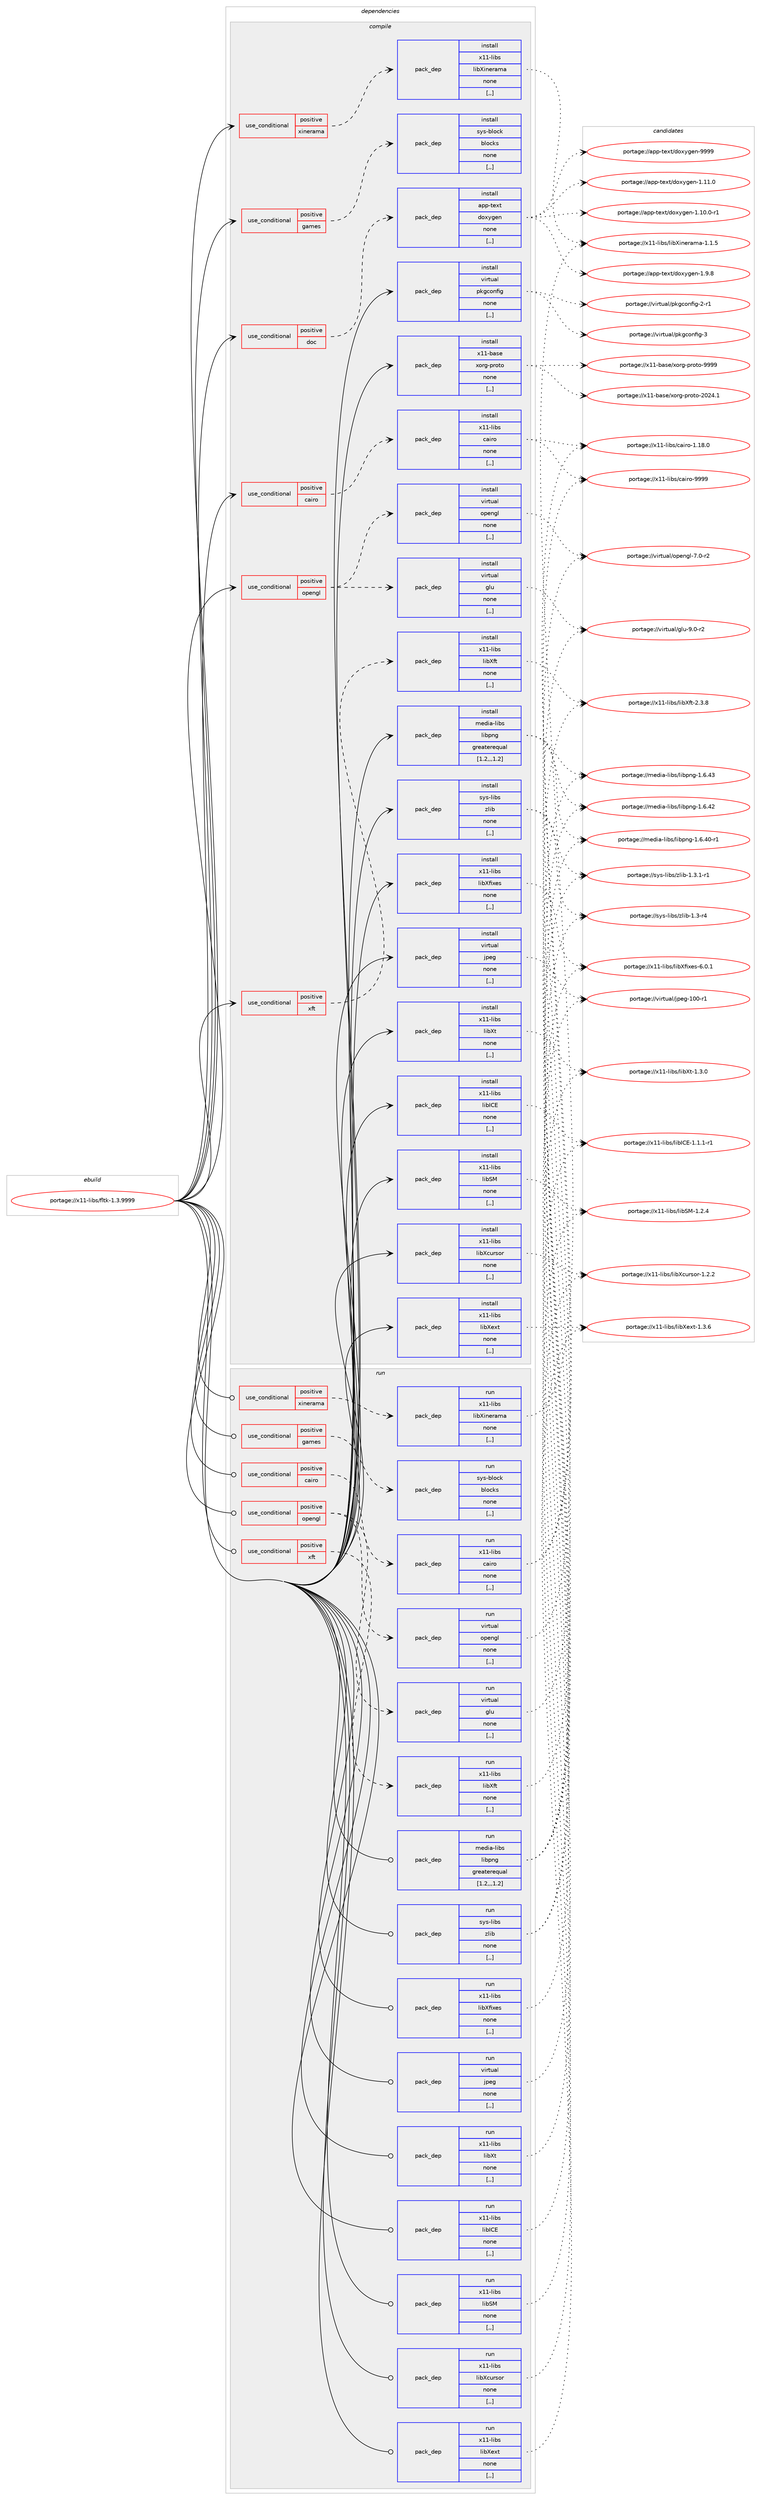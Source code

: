 digraph prolog {

# *************
# Graph options
# *************

newrank=true;
concentrate=true;
compound=true;
graph [rankdir=LR,fontname=Helvetica,fontsize=10,ranksep=1.5];#, ranksep=2.5, nodesep=0.2];
edge  [arrowhead=vee];
node  [fontname=Helvetica,fontsize=10];

# **********
# The ebuild
# **********

subgraph cluster_leftcol {
color=gray;
label=<<i>ebuild</i>>;
id [label="portage://x11-libs/fltk-1.3.9999", color=red, width=4, href="../x11-libs/fltk-1.3.9999.svg"];
}

# ****************
# The dependencies
# ****************

subgraph cluster_midcol {
color=gray;
label=<<i>dependencies</i>>;
subgraph cluster_compile {
fillcolor="#eeeeee";
style=filled;
label=<<i>compile</i>>;
subgraph cond121572 {
dependency457234 [label=<<TABLE BORDER="0" CELLBORDER="1" CELLSPACING="0" CELLPADDING="4"><TR><TD ROWSPAN="3" CELLPADDING="10">use_conditional</TD></TR><TR><TD>positive</TD></TR><TR><TD>cairo</TD></TR></TABLE>>, shape=none, color=red];
subgraph pack332285 {
dependency457235 [label=<<TABLE BORDER="0" CELLBORDER="1" CELLSPACING="0" CELLPADDING="4" WIDTH="220"><TR><TD ROWSPAN="6" CELLPADDING="30">pack_dep</TD></TR><TR><TD WIDTH="110">install</TD></TR><TR><TD>x11-libs</TD></TR><TR><TD>cairo</TD></TR><TR><TD>none</TD></TR><TR><TD>[,,]</TD></TR></TABLE>>, shape=none, color=blue];
}
dependency457234:e -> dependency457235:w [weight=20,style="dashed",arrowhead="vee"];
}
id:e -> dependency457234:w [weight=20,style="solid",arrowhead="vee"];
subgraph cond121573 {
dependency457236 [label=<<TABLE BORDER="0" CELLBORDER="1" CELLSPACING="0" CELLPADDING="4"><TR><TD ROWSPAN="3" CELLPADDING="10">use_conditional</TD></TR><TR><TD>positive</TD></TR><TR><TD>doc</TD></TR></TABLE>>, shape=none, color=red];
subgraph pack332286 {
dependency457237 [label=<<TABLE BORDER="0" CELLBORDER="1" CELLSPACING="0" CELLPADDING="4" WIDTH="220"><TR><TD ROWSPAN="6" CELLPADDING="30">pack_dep</TD></TR><TR><TD WIDTH="110">install</TD></TR><TR><TD>app-text</TD></TR><TR><TD>doxygen</TD></TR><TR><TD>none</TD></TR><TR><TD>[,,]</TD></TR></TABLE>>, shape=none, color=blue];
}
dependency457236:e -> dependency457237:w [weight=20,style="dashed",arrowhead="vee"];
}
id:e -> dependency457236:w [weight=20,style="solid",arrowhead="vee"];
subgraph cond121574 {
dependency457238 [label=<<TABLE BORDER="0" CELLBORDER="1" CELLSPACING="0" CELLPADDING="4"><TR><TD ROWSPAN="3" CELLPADDING="10">use_conditional</TD></TR><TR><TD>positive</TD></TR><TR><TD>games</TD></TR></TABLE>>, shape=none, color=red];
subgraph pack332287 {
dependency457239 [label=<<TABLE BORDER="0" CELLBORDER="1" CELLSPACING="0" CELLPADDING="4" WIDTH="220"><TR><TD ROWSPAN="6" CELLPADDING="30">pack_dep</TD></TR><TR><TD WIDTH="110">install</TD></TR><TR><TD>sys-block</TD></TR><TR><TD>blocks</TD></TR><TR><TD>none</TD></TR><TR><TD>[,,]</TD></TR></TABLE>>, shape=none, color=blue];
}
dependency457238:e -> dependency457239:w [weight=20,style="dashed",arrowhead="vee"];
}
id:e -> dependency457238:w [weight=20,style="solid",arrowhead="vee"];
subgraph cond121575 {
dependency457240 [label=<<TABLE BORDER="0" CELLBORDER="1" CELLSPACING="0" CELLPADDING="4"><TR><TD ROWSPAN="3" CELLPADDING="10">use_conditional</TD></TR><TR><TD>positive</TD></TR><TR><TD>opengl</TD></TR></TABLE>>, shape=none, color=red];
subgraph pack332288 {
dependency457241 [label=<<TABLE BORDER="0" CELLBORDER="1" CELLSPACING="0" CELLPADDING="4" WIDTH="220"><TR><TD ROWSPAN="6" CELLPADDING="30">pack_dep</TD></TR><TR><TD WIDTH="110">install</TD></TR><TR><TD>virtual</TD></TR><TR><TD>glu</TD></TR><TR><TD>none</TD></TR><TR><TD>[,,]</TD></TR></TABLE>>, shape=none, color=blue];
}
dependency457240:e -> dependency457241:w [weight=20,style="dashed",arrowhead="vee"];
subgraph pack332289 {
dependency457242 [label=<<TABLE BORDER="0" CELLBORDER="1" CELLSPACING="0" CELLPADDING="4" WIDTH="220"><TR><TD ROWSPAN="6" CELLPADDING="30">pack_dep</TD></TR><TR><TD WIDTH="110">install</TD></TR><TR><TD>virtual</TD></TR><TR><TD>opengl</TD></TR><TR><TD>none</TD></TR><TR><TD>[,,]</TD></TR></TABLE>>, shape=none, color=blue];
}
dependency457240:e -> dependency457242:w [weight=20,style="dashed",arrowhead="vee"];
}
id:e -> dependency457240:w [weight=20,style="solid",arrowhead="vee"];
subgraph cond121576 {
dependency457243 [label=<<TABLE BORDER="0" CELLBORDER="1" CELLSPACING="0" CELLPADDING="4"><TR><TD ROWSPAN="3" CELLPADDING="10">use_conditional</TD></TR><TR><TD>positive</TD></TR><TR><TD>xft</TD></TR></TABLE>>, shape=none, color=red];
subgraph pack332290 {
dependency457244 [label=<<TABLE BORDER="0" CELLBORDER="1" CELLSPACING="0" CELLPADDING="4" WIDTH="220"><TR><TD ROWSPAN="6" CELLPADDING="30">pack_dep</TD></TR><TR><TD WIDTH="110">install</TD></TR><TR><TD>x11-libs</TD></TR><TR><TD>libXft</TD></TR><TR><TD>none</TD></TR><TR><TD>[,,]</TD></TR></TABLE>>, shape=none, color=blue];
}
dependency457243:e -> dependency457244:w [weight=20,style="dashed",arrowhead="vee"];
}
id:e -> dependency457243:w [weight=20,style="solid",arrowhead="vee"];
subgraph cond121577 {
dependency457245 [label=<<TABLE BORDER="0" CELLBORDER="1" CELLSPACING="0" CELLPADDING="4"><TR><TD ROWSPAN="3" CELLPADDING="10">use_conditional</TD></TR><TR><TD>positive</TD></TR><TR><TD>xinerama</TD></TR></TABLE>>, shape=none, color=red];
subgraph pack332291 {
dependency457246 [label=<<TABLE BORDER="0" CELLBORDER="1" CELLSPACING="0" CELLPADDING="4" WIDTH="220"><TR><TD ROWSPAN="6" CELLPADDING="30">pack_dep</TD></TR><TR><TD WIDTH="110">install</TD></TR><TR><TD>x11-libs</TD></TR><TR><TD>libXinerama</TD></TR><TR><TD>none</TD></TR><TR><TD>[,,]</TD></TR></TABLE>>, shape=none, color=blue];
}
dependency457245:e -> dependency457246:w [weight=20,style="dashed",arrowhead="vee"];
}
id:e -> dependency457245:w [weight=20,style="solid",arrowhead="vee"];
subgraph pack332292 {
dependency457247 [label=<<TABLE BORDER="0" CELLBORDER="1" CELLSPACING="0" CELLPADDING="4" WIDTH="220"><TR><TD ROWSPAN="6" CELLPADDING="30">pack_dep</TD></TR><TR><TD WIDTH="110">install</TD></TR><TR><TD>media-libs</TD></TR><TR><TD>libpng</TD></TR><TR><TD>greaterequal</TD></TR><TR><TD>[1.2,,,1.2]</TD></TR></TABLE>>, shape=none, color=blue];
}
id:e -> dependency457247:w [weight=20,style="solid",arrowhead="vee"];
subgraph pack332293 {
dependency457248 [label=<<TABLE BORDER="0" CELLBORDER="1" CELLSPACING="0" CELLPADDING="4" WIDTH="220"><TR><TD ROWSPAN="6" CELLPADDING="30">pack_dep</TD></TR><TR><TD WIDTH="110">install</TD></TR><TR><TD>sys-libs</TD></TR><TR><TD>zlib</TD></TR><TR><TD>none</TD></TR><TR><TD>[,,]</TD></TR></TABLE>>, shape=none, color=blue];
}
id:e -> dependency457248:w [weight=20,style="solid",arrowhead="vee"];
subgraph pack332294 {
dependency457249 [label=<<TABLE BORDER="0" CELLBORDER="1" CELLSPACING="0" CELLPADDING="4" WIDTH="220"><TR><TD ROWSPAN="6" CELLPADDING="30">pack_dep</TD></TR><TR><TD WIDTH="110">install</TD></TR><TR><TD>virtual</TD></TR><TR><TD>jpeg</TD></TR><TR><TD>none</TD></TR><TR><TD>[,,]</TD></TR></TABLE>>, shape=none, color=blue];
}
id:e -> dependency457249:w [weight=20,style="solid",arrowhead="vee"];
subgraph pack332295 {
dependency457250 [label=<<TABLE BORDER="0" CELLBORDER="1" CELLSPACING="0" CELLPADDING="4" WIDTH="220"><TR><TD ROWSPAN="6" CELLPADDING="30">pack_dep</TD></TR><TR><TD WIDTH="110">install</TD></TR><TR><TD>virtual</TD></TR><TR><TD>pkgconfig</TD></TR><TR><TD>none</TD></TR><TR><TD>[,,]</TD></TR></TABLE>>, shape=none, color=blue];
}
id:e -> dependency457250:w [weight=20,style="solid",arrowhead="vee"];
subgraph pack332296 {
dependency457251 [label=<<TABLE BORDER="0" CELLBORDER="1" CELLSPACING="0" CELLPADDING="4" WIDTH="220"><TR><TD ROWSPAN="6" CELLPADDING="30">pack_dep</TD></TR><TR><TD WIDTH="110">install</TD></TR><TR><TD>x11-base</TD></TR><TR><TD>xorg-proto</TD></TR><TR><TD>none</TD></TR><TR><TD>[,,]</TD></TR></TABLE>>, shape=none, color=blue];
}
id:e -> dependency457251:w [weight=20,style="solid",arrowhead="vee"];
subgraph pack332297 {
dependency457252 [label=<<TABLE BORDER="0" CELLBORDER="1" CELLSPACING="0" CELLPADDING="4" WIDTH="220"><TR><TD ROWSPAN="6" CELLPADDING="30">pack_dep</TD></TR><TR><TD WIDTH="110">install</TD></TR><TR><TD>x11-libs</TD></TR><TR><TD>libICE</TD></TR><TR><TD>none</TD></TR><TR><TD>[,,]</TD></TR></TABLE>>, shape=none, color=blue];
}
id:e -> dependency457252:w [weight=20,style="solid",arrowhead="vee"];
subgraph pack332298 {
dependency457253 [label=<<TABLE BORDER="0" CELLBORDER="1" CELLSPACING="0" CELLPADDING="4" WIDTH="220"><TR><TD ROWSPAN="6" CELLPADDING="30">pack_dep</TD></TR><TR><TD WIDTH="110">install</TD></TR><TR><TD>x11-libs</TD></TR><TR><TD>libSM</TD></TR><TR><TD>none</TD></TR><TR><TD>[,,]</TD></TR></TABLE>>, shape=none, color=blue];
}
id:e -> dependency457253:w [weight=20,style="solid",arrowhead="vee"];
subgraph pack332299 {
dependency457254 [label=<<TABLE BORDER="0" CELLBORDER="1" CELLSPACING="0" CELLPADDING="4" WIDTH="220"><TR><TD ROWSPAN="6" CELLPADDING="30">pack_dep</TD></TR><TR><TD WIDTH="110">install</TD></TR><TR><TD>x11-libs</TD></TR><TR><TD>libXcursor</TD></TR><TR><TD>none</TD></TR><TR><TD>[,,]</TD></TR></TABLE>>, shape=none, color=blue];
}
id:e -> dependency457254:w [weight=20,style="solid",arrowhead="vee"];
subgraph pack332300 {
dependency457255 [label=<<TABLE BORDER="0" CELLBORDER="1" CELLSPACING="0" CELLPADDING="4" WIDTH="220"><TR><TD ROWSPAN="6" CELLPADDING="30">pack_dep</TD></TR><TR><TD WIDTH="110">install</TD></TR><TR><TD>x11-libs</TD></TR><TR><TD>libXext</TD></TR><TR><TD>none</TD></TR><TR><TD>[,,]</TD></TR></TABLE>>, shape=none, color=blue];
}
id:e -> dependency457255:w [weight=20,style="solid",arrowhead="vee"];
subgraph pack332301 {
dependency457256 [label=<<TABLE BORDER="0" CELLBORDER="1" CELLSPACING="0" CELLPADDING="4" WIDTH="220"><TR><TD ROWSPAN="6" CELLPADDING="30">pack_dep</TD></TR><TR><TD WIDTH="110">install</TD></TR><TR><TD>x11-libs</TD></TR><TR><TD>libXfixes</TD></TR><TR><TD>none</TD></TR><TR><TD>[,,]</TD></TR></TABLE>>, shape=none, color=blue];
}
id:e -> dependency457256:w [weight=20,style="solid",arrowhead="vee"];
subgraph pack332302 {
dependency457257 [label=<<TABLE BORDER="0" CELLBORDER="1" CELLSPACING="0" CELLPADDING="4" WIDTH="220"><TR><TD ROWSPAN="6" CELLPADDING="30">pack_dep</TD></TR><TR><TD WIDTH="110">install</TD></TR><TR><TD>x11-libs</TD></TR><TR><TD>libXt</TD></TR><TR><TD>none</TD></TR><TR><TD>[,,]</TD></TR></TABLE>>, shape=none, color=blue];
}
id:e -> dependency457257:w [weight=20,style="solid",arrowhead="vee"];
}
subgraph cluster_compileandrun {
fillcolor="#eeeeee";
style=filled;
label=<<i>compile and run</i>>;
}
subgraph cluster_run {
fillcolor="#eeeeee";
style=filled;
label=<<i>run</i>>;
subgraph cond121578 {
dependency457258 [label=<<TABLE BORDER="0" CELLBORDER="1" CELLSPACING="0" CELLPADDING="4"><TR><TD ROWSPAN="3" CELLPADDING="10">use_conditional</TD></TR><TR><TD>positive</TD></TR><TR><TD>cairo</TD></TR></TABLE>>, shape=none, color=red];
subgraph pack332303 {
dependency457259 [label=<<TABLE BORDER="0" CELLBORDER="1" CELLSPACING="0" CELLPADDING="4" WIDTH="220"><TR><TD ROWSPAN="6" CELLPADDING="30">pack_dep</TD></TR><TR><TD WIDTH="110">run</TD></TR><TR><TD>x11-libs</TD></TR><TR><TD>cairo</TD></TR><TR><TD>none</TD></TR><TR><TD>[,,]</TD></TR></TABLE>>, shape=none, color=blue];
}
dependency457258:e -> dependency457259:w [weight=20,style="dashed",arrowhead="vee"];
}
id:e -> dependency457258:w [weight=20,style="solid",arrowhead="odot"];
subgraph cond121579 {
dependency457260 [label=<<TABLE BORDER="0" CELLBORDER="1" CELLSPACING="0" CELLPADDING="4"><TR><TD ROWSPAN="3" CELLPADDING="10">use_conditional</TD></TR><TR><TD>positive</TD></TR><TR><TD>games</TD></TR></TABLE>>, shape=none, color=red];
subgraph pack332304 {
dependency457261 [label=<<TABLE BORDER="0" CELLBORDER="1" CELLSPACING="0" CELLPADDING="4" WIDTH="220"><TR><TD ROWSPAN="6" CELLPADDING="30">pack_dep</TD></TR><TR><TD WIDTH="110">run</TD></TR><TR><TD>sys-block</TD></TR><TR><TD>blocks</TD></TR><TR><TD>none</TD></TR><TR><TD>[,,]</TD></TR></TABLE>>, shape=none, color=blue];
}
dependency457260:e -> dependency457261:w [weight=20,style="dashed",arrowhead="vee"];
}
id:e -> dependency457260:w [weight=20,style="solid",arrowhead="odot"];
subgraph cond121580 {
dependency457262 [label=<<TABLE BORDER="0" CELLBORDER="1" CELLSPACING="0" CELLPADDING="4"><TR><TD ROWSPAN="3" CELLPADDING="10">use_conditional</TD></TR><TR><TD>positive</TD></TR><TR><TD>opengl</TD></TR></TABLE>>, shape=none, color=red];
subgraph pack332305 {
dependency457263 [label=<<TABLE BORDER="0" CELLBORDER="1" CELLSPACING="0" CELLPADDING="4" WIDTH="220"><TR><TD ROWSPAN="6" CELLPADDING="30">pack_dep</TD></TR><TR><TD WIDTH="110">run</TD></TR><TR><TD>virtual</TD></TR><TR><TD>glu</TD></TR><TR><TD>none</TD></TR><TR><TD>[,,]</TD></TR></TABLE>>, shape=none, color=blue];
}
dependency457262:e -> dependency457263:w [weight=20,style="dashed",arrowhead="vee"];
subgraph pack332306 {
dependency457264 [label=<<TABLE BORDER="0" CELLBORDER="1" CELLSPACING="0" CELLPADDING="4" WIDTH="220"><TR><TD ROWSPAN="6" CELLPADDING="30">pack_dep</TD></TR><TR><TD WIDTH="110">run</TD></TR><TR><TD>virtual</TD></TR><TR><TD>opengl</TD></TR><TR><TD>none</TD></TR><TR><TD>[,,]</TD></TR></TABLE>>, shape=none, color=blue];
}
dependency457262:e -> dependency457264:w [weight=20,style="dashed",arrowhead="vee"];
}
id:e -> dependency457262:w [weight=20,style="solid",arrowhead="odot"];
subgraph cond121581 {
dependency457265 [label=<<TABLE BORDER="0" CELLBORDER="1" CELLSPACING="0" CELLPADDING="4"><TR><TD ROWSPAN="3" CELLPADDING="10">use_conditional</TD></TR><TR><TD>positive</TD></TR><TR><TD>xft</TD></TR></TABLE>>, shape=none, color=red];
subgraph pack332307 {
dependency457266 [label=<<TABLE BORDER="0" CELLBORDER="1" CELLSPACING="0" CELLPADDING="4" WIDTH="220"><TR><TD ROWSPAN="6" CELLPADDING="30">pack_dep</TD></TR><TR><TD WIDTH="110">run</TD></TR><TR><TD>x11-libs</TD></TR><TR><TD>libXft</TD></TR><TR><TD>none</TD></TR><TR><TD>[,,]</TD></TR></TABLE>>, shape=none, color=blue];
}
dependency457265:e -> dependency457266:w [weight=20,style="dashed",arrowhead="vee"];
}
id:e -> dependency457265:w [weight=20,style="solid",arrowhead="odot"];
subgraph cond121582 {
dependency457267 [label=<<TABLE BORDER="0" CELLBORDER="1" CELLSPACING="0" CELLPADDING="4"><TR><TD ROWSPAN="3" CELLPADDING="10">use_conditional</TD></TR><TR><TD>positive</TD></TR><TR><TD>xinerama</TD></TR></TABLE>>, shape=none, color=red];
subgraph pack332308 {
dependency457268 [label=<<TABLE BORDER="0" CELLBORDER="1" CELLSPACING="0" CELLPADDING="4" WIDTH="220"><TR><TD ROWSPAN="6" CELLPADDING="30">pack_dep</TD></TR><TR><TD WIDTH="110">run</TD></TR><TR><TD>x11-libs</TD></TR><TR><TD>libXinerama</TD></TR><TR><TD>none</TD></TR><TR><TD>[,,]</TD></TR></TABLE>>, shape=none, color=blue];
}
dependency457267:e -> dependency457268:w [weight=20,style="dashed",arrowhead="vee"];
}
id:e -> dependency457267:w [weight=20,style="solid",arrowhead="odot"];
subgraph pack332309 {
dependency457269 [label=<<TABLE BORDER="0" CELLBORDER="1" CELLSPACING="0" CELLPADDING="4" WIDTH="220"><TR><TD ROWSPAN="6" CELLPADDING="30">pack_dep</TD></TR><TR><TD WIDTH="110">run</TD></TR><TR><TD>media-libs</TD></TR><TR><TD>libpng</TD></TR><TR><TD>greaterequal</TD></TR><TR><TD>[1.2,,,1.2]</TD></TR></TABLE>>, shape=none, color=blue];
}
id:e -> dependency457269:w [weight=20,style="solid",arrowhead="odot"];
subgraph pack332310 {
dependency457270 [label=<<TABLE BORDER="0" CELLBORDER="1" CELLSPACING="0" CELLPADDING="4" WIDTH="220"><TR><TD ROWSPAN="6" CELLPADDING="30">pack_dep</TD></TR><TR><TD WIDTH="110">run</TD></TR><TR><TD>sys-libs</TD></TR><TR><TD>zlib</TD></TR><TR><TD>none</TD></TR><TR><TD>[,,]</TD></TR></TABLE>>, shape=none, color=blue];
}
id:e -> dependency457270:w [weight=20,style="solid",arrowhead="odot"];
subgraph pack332311 {
dependency457271 [label=<<TABLE BORDER="0" CELLBORDER="1" CELLSPACING="0" CELLPADDING="4" WIDTH="220"><TR><TD ROWSPAN="6" CELLPADDING="30">pack_dep</TD></TR><TR><TD WIDTH="110">run</TD></TR><TR><TD>virtual</TD></TR><TR><TD>jpeg</TD></TR><TR><TD>none</TD></TR><TR><TD>[,,]</TD></TR></TABLE>>, shape=none, color=blue];
}
id:e -> dependency457271:w [weight=20,style="solid",arrowhead="odot"];
subgraph pack332312 {
dependency457272 [label=<<TABLE BORDER="0" CELLBORDER="1" CELLSPACING="0" CELLPADDING="4" WIDTH="220"><TR><TD ROWSPAN="6" CELLPADDING="30">pack_dep</TD></TR><TR><TD WIDTH="110">run</TD></TR><TR><TD>x11-libs</TD></TR><TR><TD>libICE</TD></TR><TR><TD>none</TD></TR><TR><TD>[,,]</TD></TR></TABLE>>, shape=none, color=blue];
}
id:e -> dependency457272:w [weight=20,style="solid",arrowhead="odot"];
subgraph pack332313 {
dependency457273 [label=<<TABLE BORDER="0" CELLBORDER="1" CELLSPACING="0" CELLPADDING="4" WIDTH="220"><TR><TD ROWSPAN="6" CELLPADDING="30">pack_dep</TD></TR><TR><TD WIDTH="110">run</TD></TR><TR><TD>x11-libs</TD></TR><TR><TD>libSM</TD></TR><TR><TD>none</TD></TR><TR><TD>[,,]</TD></TR></TABLE>>, shape=none, color=blue];
}
id:e -> dependency457273:w [weight=20,style="solid",arrowhead="odot"];
subgraph pack332314 {
dependency457274 [label=<<TABLE BORDER="0" CELLBORDER="1" CELLSPACING="0" CELLPADDING="4" WIDTH="220"><TR><TD ROWSPAN="6" CELLPADDING="30">pack_dep</TD></TR><TR><TD WIDTH="110">run</TD></TR><TR><TD>x11-libs</TD></TR><TR><TD>libXcursor</TD></TR><TR><TD>none</TD></TR><TR><TD>[,,]</TD></TR></TABLE>>, shape=none, color=blue];
}
id:e -> dependency457274:w [weight=20,style="solid",arrowhead="odot"];
subgraph pack332315 {
dependency457275 [label=<<TABLE BORDER="0" CELLBORDER="1" CELLSPACING="0" CELLPADDING="4" WIDTH="220"><TR><TD ROWSPAN="6" CELLPADDING="30">pack_dep</TD></TR><TR><TD WIDTH="110">run</TD></TR><TR><TD>x11-libs</TD></TR><TR><TD>libXext</TD></TR><TR><TD>none</TD></TR><TR><TD>[,,]</TD></TR></TABLE>>, shape=none, color=blue];
}
id:e -> dependency457275:w [weight=20,style="solid",arrowhead="odot"];
subgraph pack332316 {
dependency457276 [label=<<TABLE BORDER="0" CELLBORDER="1" CELLSPACING="0" CELLPADDING="4" WIDTH="220"><TR><TD ROWSPAN="6" CELLPADDING="30">pack_dep</TD></TR><TR><TD WIDTH="110">run</TD></TR><TR><TD>x11-libs</TD></TR><TR><TD>libXfixes</TD></TR><TR><TD>none</TD></TR><TR><TD>[,,]</TD></TR></TABLE>>, shape=none, color=blue];
}
id:e -> dependency457276:w [weight=20,style="solid",arrowhead="odot"];
subgraph pack332317 {
dependency457277 [label=<<TABLE BORDER="0" CELLBORDER="1" CELLSPACING="0" CELLPADDING="4" WIDTH="220"><TR><TD ROWSPAN="6" CELLPADDING="30">pack_dep</TD></TR><TR><TD WIDTH="110">run</TD></TR><TR><TD>x11-libs</TD></TR><TR><TD>libXt</TD></TR><TR><TD>none</TD></TR><TR><TD>[,,]</TD></TR></TABLE>>, shape=none, color=blue];
}
id:e -> dependency457277:w [weight=20,style="solid",arrowhead="odot"];
}
}

# **************
# The candidates
# **************

subgraph cluster_choices {
rank=same;
color=gray;
label=<<i>candidates</i>>;

subgraph choice332285 {
color=black;
nodesep=1;
choice120494945108105981154799971051141114557575757 [label="portage://x11-libs/cairo-9999", color=red, width=4,href="../x11-libs/cairo-9999.svg"];
choice1204949451081059811547999710511411145494649564648 [label="portage://x11-libs/cairo-1.18.0", color=red, width=4,href="../x11-libs/cairo-1.18.0.svg"];
dependency457235:e -> choice120494945108105981154799971051141114557575757:w [style=dotted,weight="100"];
dependency457235:e -> choice1204949451081059811547999710511411145494649564648:w [style=dotted,weight="100"];
}
subgraph choice332286 {
color=black;
nodesep=1;
choice9711211245116101120116471001111201211031011104557575757 [label="portage://app-text/doxygen-9999", color=red, width=4,href="../app-text/doxygen-9999.svg"];
choice97112112451161011201164710011112012110310111045494649494648 [label="portage://app-text/doxygen-1.11.0", color=red, width=4,href="../app-text/doxygen-1.11.0.svg"];
choice971121124511610112011647100111120121103101110454946494846484511449 [label="portage://app-text/doxygen-1.10.0-r1", color=red, width=4,href="../app-text/doxygen-1.10.0-r1.svg"];
choice971121124511610112011647100111120121103101110454946574656 [label="portage://app-text/doxygen-1.9.8", color=red, width=4,href="../app-text/doxygen-1.9.8.svg"];
dependency457237:e -> choice9711211245116101120116471001111201211031011104557575757:w [style=dotted,weight="100"];
dependency457237:e -> choice97112112451161011201164710011112012110310111045494649494648:w [style=dotted,weight="100"];
dependency457237:e -> choice971121124511610112011647100111120121103101110454946494846484511449:w [style=dotted,weight="100"];
dependency457237:e -> choice971121124511610112011647100111120121103101110454946574656:w [style=dotted,weight="100"];
}
subgraph choice332287 {
color=black;
nodesep=1;
}
subgraph choice332288 {
color=black;
nodesep=1;
choice1181051141161179710847103108117455746484511450 [label="portage://virtual/glu-9.0-r2", color=red, width=4,href="../virtual/glu-9.0-r2.svg"];
dependency457241:e -> choice1181051141161179710847103108117455746484511450:w [style=dotted,weight="100"];
}
subgraph choice332289 {
color=black;
nodesep=1;
choice1181051141161179710847111112101110103108455546484511450 [label="portage://virtual/opengl-7.0-r2", color=red, width=4,href="../virtual/opengl-7.0-r2.svg"];
dependency457242:e -> choice1181051141161179710847111112101110103108455546484511450:w [style=dotted,weight="100"];
}
subgraph choice332290 {
color=black;
nodesep=1;
choice12049494510810598115471081059888102116455046514656 [label="portage://x11-libs/libXft-2.3.8", color=red, width=4,href="../x11-libs/libXft-2.3.8.svg"];
dependency457244:e -> choice12049494510810598115471081059888102116455046514656:w [style=dotted,weight="100"];
}
subgraph choice332291 {
color=black;
nodesep=1;
choice120494945108105981154710810598881051101011149710997454946494653 [label="portage://x11-libs/libXinerama-1.1.5", color=red, width=4,href="../x11-libs/libXinerama-1.1.5.svg"];
dependency457246:e -> choice120494945108105981154710810598881051101011149710997454946494653:w [style=dotted,weight="100"];
}
subgraph choice332292 {
color=black;
nodesep=1;
choice109101100105974510810598115471081059811211010345494654465251 [label="portage://media-libs/libpng-1.6.43", color=red, width=4,href="../media-libs/libpng-1.6.43.svg"];
choice109101100105974510810598115471081059811211010345494654465250 [label="portage://media-libs/libpng-1.6.42", color=red, width=4,href="../media-libs/libpng-1.6.42.svg"];
choice1091011001059745108105981154710810598112110103454946544652484511449 [label="portage://media-libs/libpng-1.6.40-r1", color=red, width=4,href="../media-libs/libpng-1.6.40-r1.svg"];
dependency457247:e -> choice109101100105974510810598115471081059811211010345494654465251:w [style=dotted,weight="100"];
dependency457247:e -> choice109101100105974510810598115471081059811211010345494654465250:w [style=dotted,weight="100"];
dependency457247:e -> choice1091011001059745108105981154710810598112110103454946544652484511449:w [style=dotted,weight="100"];
}
subgraph choice332293 {
color=black;
nodesep=1;
choice115121115451081059811547122108105984549465146494511449 [label="portage://sys-libs/zlib-1.3.1-r1", color=red, width=4,href="../sys-libs/zlib-1.3.1-r1.svg"];
choice11512111545108105981154712210810598454946514511452 [label="portage://sys-libs/zlib-1.3-r4", color=red, width=4,href="../sys-libs/zlib-1.3-r4.svg"];
dependency457248:e -> choice115121115451081059811547122108105984549465146494511449:w [style=dotted,weight="100"];
dependency457248:e -> choice11512111545108105981154712210810598454946514511452:w [style=dotted,weight="100"];
}
subgraph choice332294 {
color=black;
nodesep=1;
choice1181051141161179710847106112101103454948484511449 [label="portage://virtual/jpeg-100-r1", color=red, width=4,href="../virtual/jpeg-100-r1.svg"];
dependency457249:e -> choice1181051141161179710847106112101103454948484511449:w [style=dotted,weight="100"];
}
subgraph choice332295 {
color=black;
nodesep=1;
choice1181051141161179710847112107103991111101021051034551 [label="portage://virtual/pkgconfig-3", color=red, width=4,href="../virtual/pkgconfig-3.svg"];
choice11810511411611797108471121071039911111010210510345504511449 [label="portage://virtual/pkgconfig-2-r1", color=red, width=4,href="../virtual/pkgconfig-2-r1.svg"];
dependency457250:e -> choice1181051141161179710847112107103991111101021051034551:w [style=dotted,weight="100"];
dependency457250:e -> choice11810511411611797108471121071039911111010210510345504511449:w [style=dotted,weight="100"];
}
subgraph choice332296 {
color=black;
nodesep=1;
choice120494945989711510147120111114103451121141111161114557575757 [label="portage://x11-base/xorg-proto-9999", color=red, width=4,href="../x11-base/xorg-proto-9999.svg"];
choice1204949459897115101471201111141034511211411111611145504850524649 [label="portage://x11-base/xorg-proto-2024.1", color=red, width=4,href="../x11-base/xorg-proto-2024.1.svg"];
dependency457251:e -> choice120494945989711510147120111114103451121141111161114557575757:w [style=dotted,weight="100"];
dependency457251:e -> choice1204949459897115101471201111141034511211411111611145504850524649:w [style=dotted,weight="100"];
}
subgraph choice332297 {
color=black;
nodesep=1;
choice1204949451081059811547108105987367694549464946494511449 [label="portage://x11-libs/libICE-1.1.1-r1", color=red, width=4,href="../x11-libs/libICE-1.1.1-r1.svg"];
dependency457252:e -> choice1204949451081059811547108105987367694549464946494511449:w [style=dotted,weight="100"];
}
subgraph choice332298 {
color=black;
nodesep=1;
choice1204949451081059811547108105988377454946504652 [label="portage://x11-libs/libSM-1.2.4", color=red, width=4,href="../x11-libs/libSM-1.2.4.svg"];
dependency457253:e -> choice1204949451081059811547108105988377454946504652:w [style=dotted,weight="100"];
}
subgraph choice332299 {
color=black;
nodesep=1;
choice1204949451081059811547108105988899117114115111114454946504650 [label="portage://x11-libs/libXcursor-1.2.2", color=red, width=4,href="../x11-libs/libXcursor-1.2.2.svg"];
dependency457254:e -> choice1204949451081059811547108105988899117114115111114454946504650:w [style=dotted,weight="100"];
}
subgraph choice332300 {
color=black;
nodesep=1;
choice12049494510810598115471081059888101120116454946514654 [label="portage://x11-libs/libXext-1.3.6", color=red, width=4,href="../x11-libs/libXext-1.3.6.svg"];
dependency457255:e -> choice12049494510810598115471081059888101120116454946514654:w [style=dotted,weight="100"];
}
subgraph choice332301 {
color=black;
nodesep=1;
choice12049494510810598115471081059888102105120101115455446484649 [label="portage://x11-libs/libXfixes-6.0.1", color=red, width=4,href="../x11-libs/libXfixes-6.0.1.svg"];
dependency457256:e -> choice12049494510810598115471081059888102105120101115455446484649:w [style=dotted,weight="100"];
}
subgraph choice332302 {
color=black;
nodesep=1;
choice12049494510810598115471081059888116454946514648 [label="portage://x11-libs/libXt-1.3.0", color=red, width=4,href="../x11-libs/libXt-1.3.0.svg"];
dependency457257:e -> choice12049494510810598115471081059888116454946514648:w [style=dotted,weight="100"];
}
subgraph choice332303 {
color=black;
nodesep=1;
choice120494945108105981154799971051141114557575757 [label="portage://x11-libs/cairo-9999", color=red, width=4,href="../x11-libs/cairo-9999.svg"];
choice1204949451081059811547999710511411145494649564648 [label="portage://x11-libs/cairo-1.18.0", color=red, width=4,href="../x11-libs/cairo-1.18.0.svg"];
dependency457259:e -> choice120494945108105981154799971051141114557575757:w [style=dotted,weight="100"];
dependency457259:e -> choice1204949451081059811547999710511411145494649564648:w [style=dotted,weight="100"];
}
subgraph choice332304 {
color=black;
nodesep=1;
}
subgraph choice332305 {
color=black;
nodesep=1;
choice1181051141161179710847103108117455746484511450 [label="portage://virtual/glu-9.0-r2", color=red, width=4,href="../virtual/glu-9.0-r2.svg"];
dependency457263:e -> choice1181051141161179710847103108117455746484511450:w [style=dotted,weight="100"];
}
subgraph choice332306 {
color=black;
nodesep=1;
choice1181051141161179710847111112101110103108455546484511450 [label="portage://virtual/opengl-7.0-r2", color=red, width=4,href="../virtual/opengl-7.0-r2.svg"];
dependency457264:e -> choice1181051141161179710847111112101110103108455546484511450:w [style=dotted,weight="100"];
}
subgraph choice332307 {
color=black;
nodesep=1;
choice12049494510810598115471081059888102116455046514656 [label="portage://x11-libs/libXft-2.3.8", color=red, width=4,href="../x11-libs/libXft-2.3.8.svg"];
dependency457266:e -> choice12049494510810598115471081059888102116455046514656:w [style=dotted,weight="100"];
}
subgraph choice332308 {
color=black;
nodesep=1;
choice120494945108105981154710810598881051101011149710997454946494653 [label="portage://x11-libs/libXinerama-1.1.5", color=red, width=4,href="../x11-libs/libXinerama-1.1.5.svg"];
dependency457268:e -> choice120494945108105981154710810598881051101011149710997454946494653:w [style=dotted,weight="100"];
}
subgraph choice332309 {
color=black;
nodesep=1;
choice109101100105974510810598115471081059811211010345494654465251 [label="portage://media-libs/libpng-1.6.43", color=red, width=4,href="../media-libs/libpng-1.6.43.svg"];
choice109101100105974510810598115471081059811211010345494654465250 [label="portage://media-libs/libpng-1.6.42", color=red, width=4,href="../media-libs/libpng-1.6.42.svg"];
choice1091011001059745108105981154710810598112110103454946544652484511449 [label="portage://media-libs/libpng-1.6.40-r1", color=red, width=4,href="../media-libs/libpng-1.6.40-r1.svg"];
dependency457269:e -> choice109101100105974510810598115471081059811211010345494654465251:w [style=dotted,weight="100"];
dependency457269:e -> choice109101100105974510810598115471081059811211010345494654465250:w [style=dotted,weight="100"];
dependency457269:e -> choice1091011001059745108105981154710810598112110103454946544652484511449:w [style=dotted,weight="100"];
}
subgraph choice332310 {
color=black;
nodesep=1;
choice115121115451081059811547122108105984549465146494511449 [label="portage://sys-libs/zlib-1.3.1-r1", color=red, width=4,href="../sys-libs/zlib-1.3.1-r1.svg"];
choice11512111545108105981154712210810598454946514511452 [label="portage://sys-libs/zlib-1.3-r4", color=red, width=4,href="../sys-libs/zlib-1.3-r4.svg"];
dependency457270:e -> choice115121115451081059811547122108105984549465146494511449:w [style=dotted,weight="100"];
dependency457270:e -> choice11512111545108105981154712210810598454946514511452:w [style=dotted,weight="100"];
}
subgraph choice332311 {
color=black;
nodesep=1;
choice1181051141161179710847106112101103454948484511449 [label="portage://virtual/jpeg-100-r1", color=red, width=4,href="../virtual/jpeg-100-r1.svg"];
dependency457271:e -> choice1181051141161179710847106112101103454948484511449:w [style=dotted,weight="100"];
}
subgraph choice332312 {
color=black;
nodesep=1;
choice1204949451081059811547108105987367694549464946494511449 [label="portage://x11-libs/libICE-1.1.1-r1", color=red, width=4,href="../x11-libs/libICE-1.1.1-r1.svg"];
dependency457272:e -> choice1204949451081059811547108105987367694549464946494511449:w [style=dotted,weight="100"];
}
subgraph choice332313 {
color=black;
nodesep=1;
choice1204949451081059811547108105988377454946504652 [label="portage://x11-libs/libSM-1.2.4", color=red, width=4,href="../x11-libs/libSM-1.2.4.svg"];
dependency457273:e -> choice1204949451081059811547108105988377454946504652:w [style=dotted,weight="100"];
}
subgraph choice332314 {
color=black;
nodesep=1;
choice1204949451081059811547108105988899117114115111114454946504650 [label="portage://x11-libs/libXcursor-1.2.2", color=red, width=4,href="../x11-libs/libXcursor-1.2.2.svg"];
dependency457274:e -> choice1204949451081059811547108105988899117114115111114454946504650:w [style=dotted,weight="100"];
}
subgraph choice332315 {
color=black;
nodesep=1;
choice12049494510810598115471081059888101120116454946514654 [label="portage://x11-libs/libXext-1.3.6", color=red, width=4,href="../x11-libs/libXext-1.3.6.svg"];
dependency457275:e -> choice12049494510810598115471081059888101120116454946514654:w [style=dotted,weight="100"];
}
subgraph choice332316 {
color=black;
nodesep=1;
choice12049494510810598115471081059888102105120101115455446484649 [label="portage://x11-libs/libXfixes-6.0.1", color=red, width=4,href="../x11-libs/libXfixes-6.0.1.svg"];
dependency457276:e -> choice12049494510810598115471081059888102105120101115455446484649:w [style=dotted,weight="100"];
}
subgraph choice332317 {
color=black;
nodesep=1;
choice12049494510810598115471081059888116454946514648 [label="portage://x11-libs/libXt-1.3.0", color=red, width=4,href="../x11-libs/libXt-1.3.0.svg"];
dependency457277:e -> choice12049494510810598115471081059888116454946514648:w [style=dotted,weight="100"];
}
}

}

